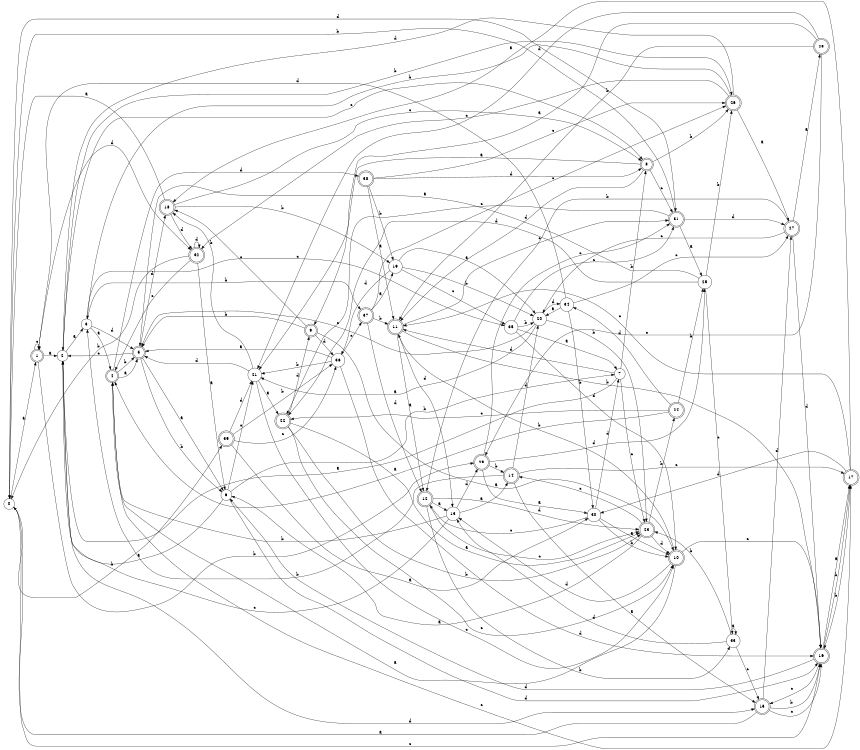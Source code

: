 digraph n32_2 {
__start0 [label="" shape="none"];

rankdir=LR;
size="8,5";

s0 [style="filled", color="black", fillcolor="white" shape="circle", label="0"];
s1 [style="rounded,filled", color="black", fillcolor="white" shape="doublecircle", label="1"];
s2 [style="filled", color="black", fillcolor="white" shape="circle", label="2"];
s3 [style="filled", color="black", fillcolor="white" shape="circle", label="3"];
s4 [style="rounded,filled", color="black", fillcolor="white" shape="doublecircle", label="4"];
s5 [style="rounded,filled", color="black", fillcolor="white" shape="doublecircle", label="5"];
s6 [style="filled", color="black", fillcolor="white" shape="circle", label="6"];
s7 [style="filled", color="black", fillcolor="white" shape="circle", label="7"];
s8 [style="rounded,filled", color="black", fillcolor="white" shape="doublecircle", label="8"];
s9 [style="rounded,filled", color="black", fillcolor="white" shape="doublecircle", label="9"];
s10 [style="rounded,filled", color="black", fillcolor="white" shape="doublecircle", label="10"];
s11 [style="rounded,filled", color="black", fillcolor="white" shape="doublecircle", label="11"];
s12 [style="rounded,filled", color="black", fillcolor="white" shape="doublecircle", label="12"];
s13 [style="filled", color="black", fillcolor="white" shape="circle", label="13"];
s14 [style="rounded,filled", color="black", fillcolor="white" shape="doublecircle", label="14"];
s15 [style="rounded,filled", color="black", fillcolor="white" shape="doublecircle", label="15"];
s16 [style="rounded,filled", color="black", fillcolor="white" shape="doublecircle", label="16"];
s17 [style="rounded,filled", color="black", fillcolor="white" shape="doublecircle", label="17"];
s18 [style="rounded,filled", color="black", fillcolor="white" shape="doublecircle", label="18"];
s19 [style="filled", color="black", fillcolor="white" shape="circle", label="19"];
s20 [style="filled", color="black", fillcolor="white" shape="circle", label="20"];
s21 [style="filled", color="black", fillcolor="white" shape="circle", label="21"];
s22 [style="rounded,filled", color="black", fillcolor="white" shape="doublecircle", label="22"];
s23 [style="rounded,filled", color="black", fillcolor="white" shape="doublecircle", label="23"];
s24 [style="rounded,filled", color="black", fillcolor="white" shape="doublecircle", label="24"];
s25 [style="filled", color="black", fillcolor="white" shape="circle", label="25"];
s26 [style="rounded,filled", color="black", fillcolor="white" shape="doublecircle", label="26"];
s27 [style="rounded,filled", color="black", fillcolor="white" shape="doublecircle", label="27"];
s28 [style="rounded,filled", color="black", fillcolor="white" shape="doublecircle", label="28"];
s29 [style="rounded,filled", color="black", fillcolor="white" shape="doublecircle", label="29"];
s30 [style="filled", color="black", fillcolor="white" shape="circle", label="30"];
s31 [style="rounded,filled", color="black", fillcolor="white" shape="doublecircle", label="31"];
s32 [style="rounded,filled", color="black", fillcolor="white" shape="doublecircle", label="32"];
s33 [style="filled", color="black", fillcolor="white" shape="circle", label="33"];
s34 [style="filled", color="black", fillcolor="white" shape="circle", label="34"];
s35 [style="filled", color="black", fillcolor="white" shape="circle", label="35"];
s36 [style="filled", color="black", fillcolor="white" shape="circle", label="36"];
s37 [style="rounded,filled", color="black", fillcolor="white" shape="doublecircle", label="37"];
s38 [style="rounded,filled", color="black", fillcolor="white" shape="doublecircle", label="38"];
s39 [style="rounded,filled", color="black", fillcolor="white" shape="doublecircle", label="39"];
s0 -> s1 [label="a"];
s0 -> s39 [label="b"];
s0 -> s16 [label="c"];
s0 -> s31 [label="d"];
s1 -> s2 [label="a"];
s1 -> s29 [label="b"];
s1 -> s1 [label="c"];
s1 -> s32 [label="d"];
s2 -> s3 [label="a"];
s2 -> s26 [label="b"];
s2 -> s8 [label="c"];
s2 -> s15 [label="d"];
s3 -> s4 [label="a"];
s3 -> s37 [label="b"];
s3 -> s35 [label="c"];
s3 -> s5 [label="d"];
s4 -> s5 [label="a"];
s4 -> s5 [label="b"];
s4 -> s17 [label="c"];
s4 -> s38 [label="d"];
s5 -> s6 [label="a"];
s5 -> s6 [label="b"];
s5 -> s2 [label="c"];
s5 -> s18 [label="d"];
s6 -> s2 [label="a"];
s6 -> s7 [label="b"];
s6 -> s21 [label="c"];
s6 -> s16 [label="d"];
s7 -> s2 [label="a"];
s7 -> s8 [label="b"];
s7 -> s23 [label="c"];
s7 -> s11 [label="d"];
s8 -> s9 [label="a"];
s8 -> s26 [label="b"];
s8 -> s31 [label="c"];
s8 -> s11 [label="d"];
s9 -> s10 [label="a"];
s9 -> s5 [label="b"];
s9 -> s18 [label="c"];
s9 -> s36 [label="d"];
s10 -> s4 [label="a"];
s10 -> s11 [label="b"];
s10 -> s16 [label="c"];
s10 -> s13 [label="d"];
s11 -> s12 [label="a"];
s11 -> s16 [label="b"];
s11 -> s31 [label="c"];
s11 -> s13 [label="d"];
s12 -> s13 [label="a"];
s12 -> s33 [label="b"];
s12 -> s23 [label="c"];
s12 -> s23 [label="d"];
s13 -> s14 [label="a"];
s13 -> s4 [label="b"];
s13 -> s2 [label="c"];
s13 -> s29 [label="d"];
s14 -> s15 [label="a"];
s14 -> s3 [label="b"];
s14 -> s17 [label="c"];
s14 -> s20 [label="d"];
s15 -> s0 [label="a"];
s15 -> s16 [label="b"];
s15 -> s16 [label="c"];
s15 -> s27 [label="d"];
s16 -> s17 [label="a"];
s16 -> s17 [label="b"];
s16 -> s15 [label="c"];
s16 -> s6 [label="d"];
s17 -> s18 [label="a"];
s17 -> s16 [label="b"];
s17 -> s11 [label="c"];
s17 -> s30 [label="d"];
s18 -> s0 [label="a"];
s18 -> s19 [label="b"];
s18 -> s8 [label="c"];
s18 -> s32 [label="d"];
s19 -> s20 [label="a"];
s19 -> s20 [label="b"];
s19 -> s35 [label="c"];
s19 -> s36 [label="d"];
s20 -> s21 [label="a"];
s20 -> s23 [label="b"];
s20 -> s5 [label="c"];
s20 -> s34 [label="d"];
s21 -> s22 [label="a"];
s21 -> s18 [label="b"];
s21 -> s10 [label="c"];
s21 -> s5 [label="d"];
s22 -> s23 [label="a"];
s22 -> s23 [label="b"];
s22 -> s10 [label="c"];
s22 -> s9 [label="d"];
s23 -> s6 [label="a"];
s23 -> s24 [label="b"];
s23 -> s14 [label="c"];
s23 -> s10 [label="d"];
s24 -> s4 [label="a"];
s24 -> s25 [label="b"];
s24 -> s22 [label="c"];
s24 -> s34 [label="d"];
s25 -> s5 [label="a"];
s25 -> s26 [label="b"];
s25 -> s33 [label="c"];
s25 -> s22 [label="d"];
s26 -> s27 [label="a"];
s26 -> s3 [label="b"];
s26 -> s32 [label="c"];
s26 -> s2 [label="d"];
s27 -> s28 [label="a"];
s27 -> s12 [label="b"];
s27 -> s20 [label="c"];
s27 -> s16 [label="d"];
s28 -> s21 [label="a"];
s28 -> s11 [label="b"];
s28 -> s29 [label="c"];
s28 -> s21 [label="d"];
s29 -> s30 [label="a"];
s29 -> s14 [label="b"];
s29 -> s31 [label="c"];
s29 -> s25 [label="d"];
s30 -> s10 [label="a"];
s30 -> s10 [label="b"];
s30 -> s12 [label="c"];
s30 -> s7 [label="d"];
s31 -> s25 [label="a"];
s31 -> s0 [label="b"];
s31 -> s22 [label="c"];
s31 -> s27 [label="d"];
s32 -> s6 [label="a"];
s32 -> s0 [label="b"];
s32 -> s4 [label="c"];
s32 -> s32 [label="d"];
s33 -> s33 [label="a"];
s33 -> s23 [label="b"];
s33 -> s15 [label="c"];
s33 -> s13 [label="d"];
s34 -> s20 [label="a"];
s34 -> s30 [label="b"];
s34 -> s27 [label="c"];
s34 -> s1 [label="d"];
s35 -> s7 [label="a"];
s35 -> s20 [label="b"];
s35 -> s31 [label="c"];
s35 -> s10 [label="d"];
s36 -> s5 [label="a"];
s36 -> s21 [label="b"];
s36 -> s37 [label="c"];
s36 -> s16 [label="d"];
s37 -> s19 [label="a"];
s37 -> s11 [label="b"];
s37 -> s26 [label="c"];
s37 -> s12 [label="d"];
s38 -> s11 [label="a"];
s38 -> s19 [label="b"];
s38 -> s26 [label="c"];
s38 -> s8 [label="d"];
s39 -> s30 [label="a"];
s39 -> s36 [label="b"];
s39 -> s36 [label="c"];
s39 -> s21 [label="d"];

}